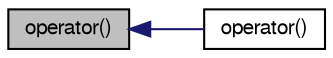 digraph "operator()"
{
  bgcolor="transparent";
  edge [fontname="FreeSans",fontsize="10",labelfontname="FreeSans",labelfontsize="10"];
  node [fontname="FreeSans",fontsize="10",shape=record];
  rankdir="LR";
  Node562 [label="operator()",height=0.2,width=0.4,color="black", fillcolor="grey75", style="filled", fontcolor="black"];
  Node562 -> Node563 [dir="back",color="midnightblue",fontsize="10",style="solid",fontname="FreeSans"];
  Node563 [label="operator()",height=0.2,width=0.4,color="black",URL="$a21902.html#abe6f2af08e8b77ac42bd55a3a151388b",tooltip="Return the frame acceleration force. "];
}
